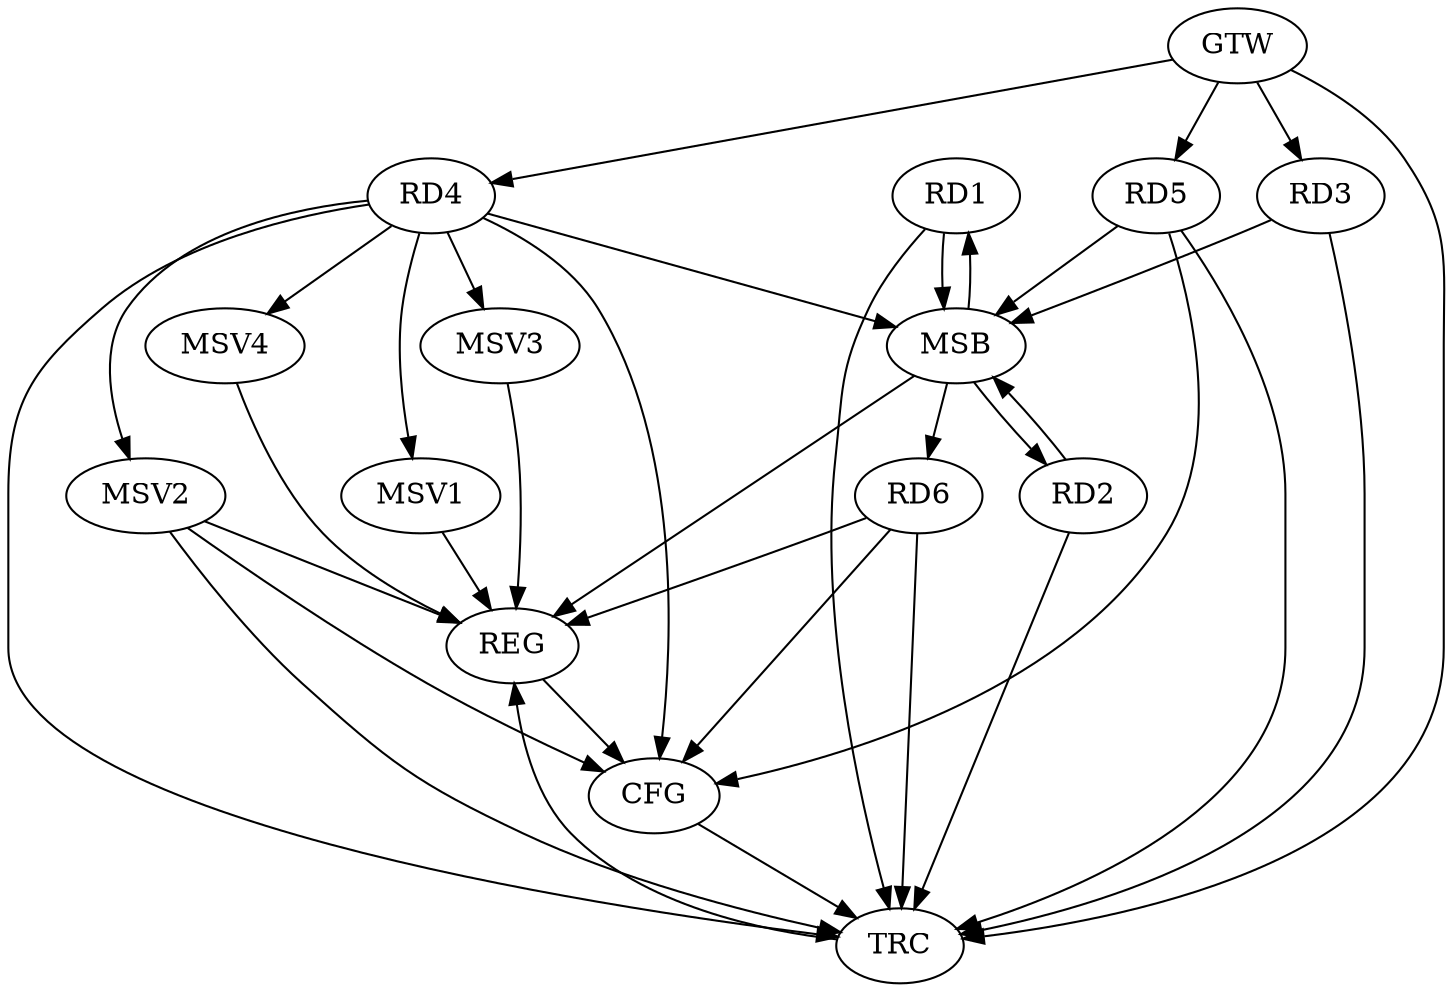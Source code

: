 strict digraph G {
  RD1 [ label="RD1" ];
  RD2 [ label="RD2" ];
  RD3 [ label="RD3" ];
  RD4 [ label="RD4" ];
  RD5 [ label="RD5" ];
  RD6 [ label="RD6" ];
  GTW [ label="GTW" ];
  REG [ label="REG" ];
  MSB [ label="MSB" ];
  CFG [ label="CFG" ];
  TRC [ label="TRC" ];
  MSV1 [ label="MSV1" ];
  MSV2 [ label="MSV2" ];
  MSV3 [ label="MSV3" ];
  MSV4 [ label="MSV4" ];
  GTW -> RD3;
  GTW -> RD4;
  GTW -> RD5;
  RD6 -> REG;
  RD1 -> MSB;
  MSB -> REG;
  RD2 -> MSB;
  RD3 -> MSB;
  MSB -> RD2;
  RD4 -> MSB;
  RD5 -> MSB;
  MSB -> RD1;
  MSB -> RD6;
  RD4 -> CFG;
  RD6 -> CFG;
  RD5 -> CFG;
  REG -> CFG;
  RD1 -> TRC;
  RD2 -> TRC;
  RD3 -> TRC;
  RD4 -> TRC;
  RD5 -> TRC;
  RD6 -> TRC;
  GTW -> TRC;
  CFG -> TRC;
  TRC -> REG;
  RD4 -> MSV1;
  MSV1 -> REG;
  RD4 -> MSV2;
  MSV2 -> REG;
  MSV2 -> TRC;
  MSV2 -> CFG;
  RD4 -> MSV3;
  MSV3 -> REG;
  RD4 -> MSV4;
  MSV4 -> REG;
}
